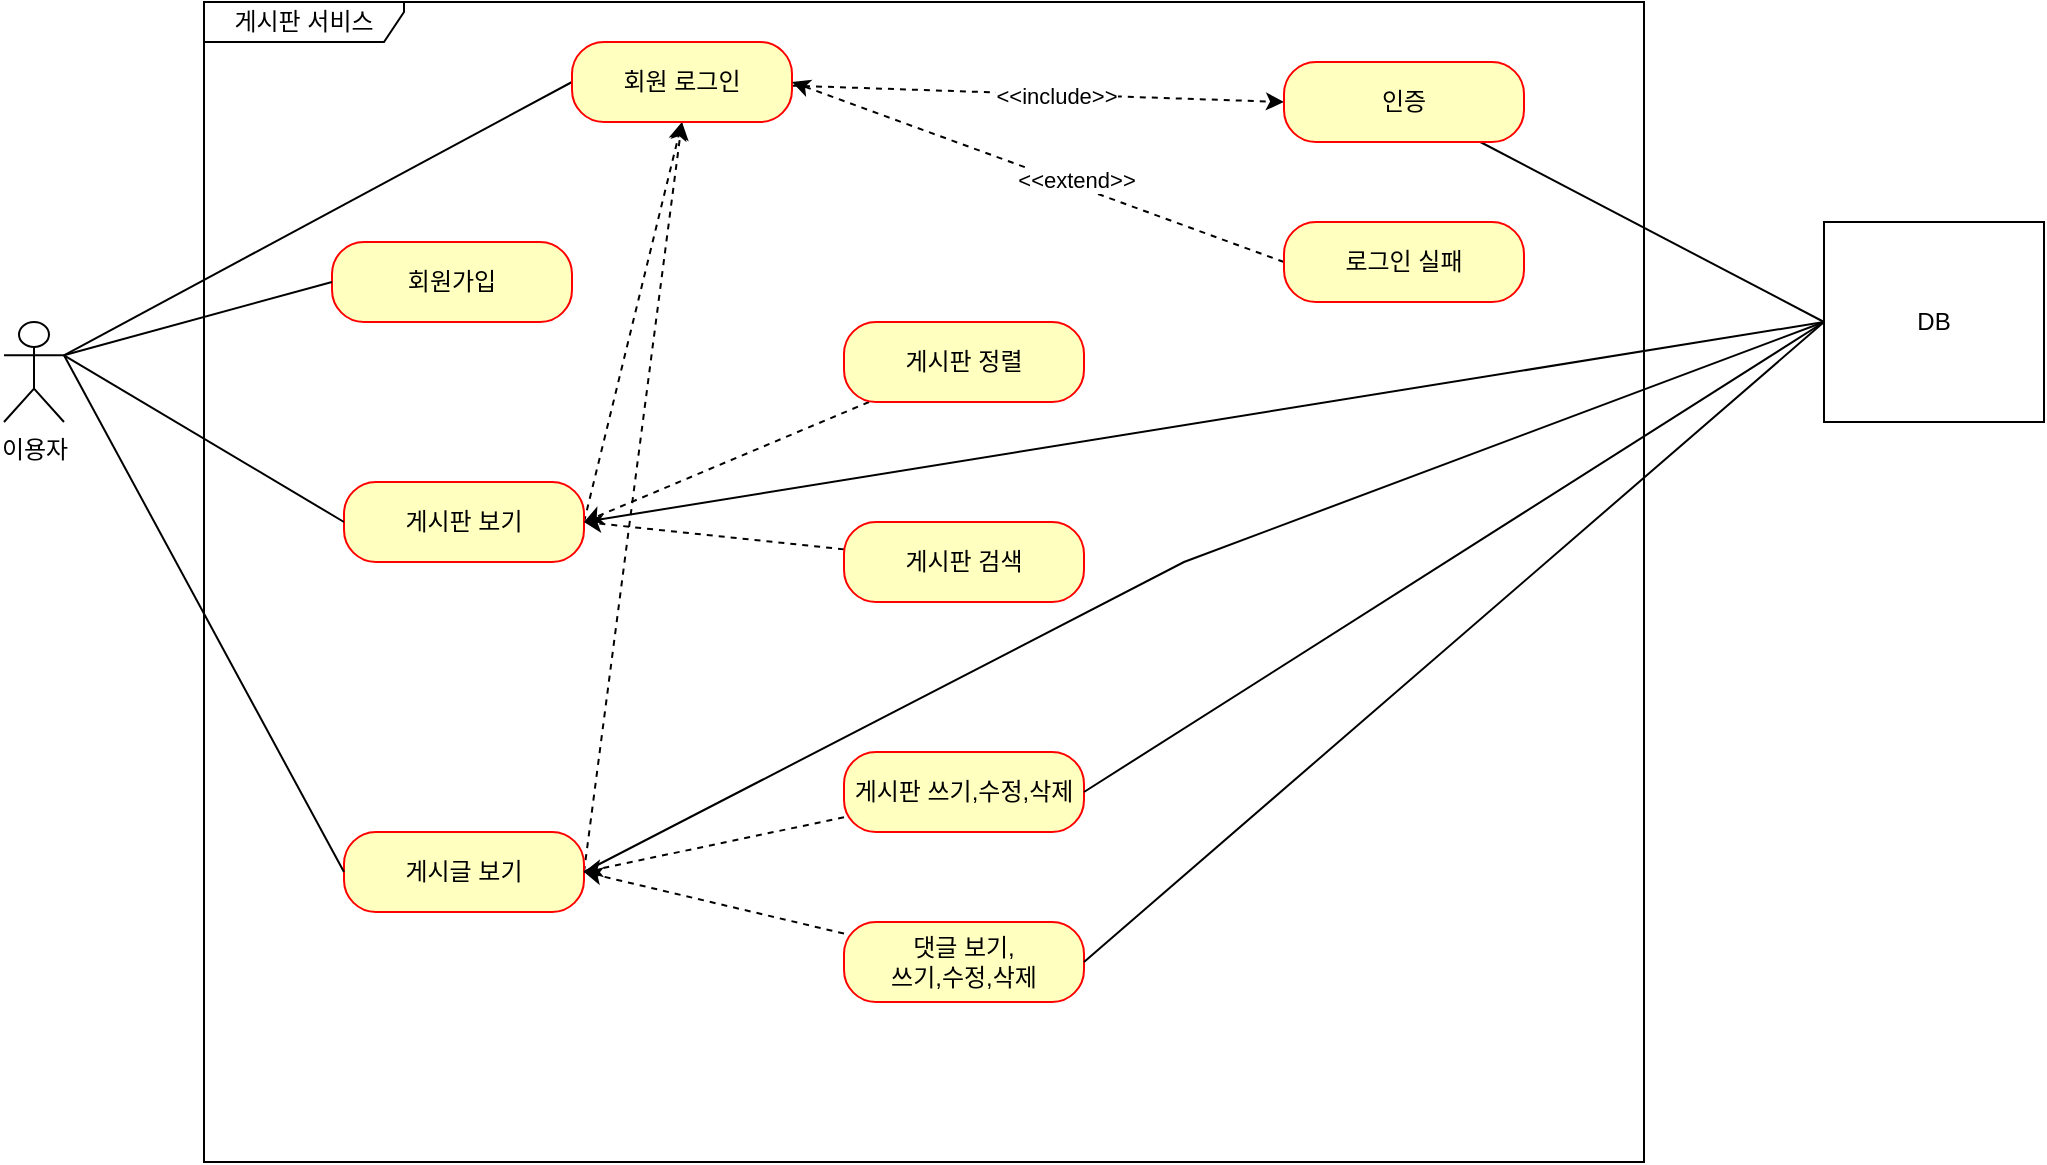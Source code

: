 <mxfile version="21.8.2" type="github">
  <diagram name="페이지-1" id="45mpU2kmXm_RGpdO_gHq">
    <mxGraphModel dx="1562" dy="822" grid="1" gridSize="10" guides="1" tooltips="1" connect="1" arrows="1" fold="1" page="1" pageScale="1" pageWidth="827" pageHeight="1169" math="0" shadow="0">
      <root>
        <mxCell id="0" />
        <mxCell id="1" parent="0" />
        <mxCell id="y7ukxuoFECmgWZ-8l-pM-1" value="이용자" style="shape=umlActor;verticalLabelPosition=bottom;verticalAlign=top;html=1;outlineConnect=0;" vertex="1" parent="1">
          <mxGeometry x="20" y="310" width="30" height="50" as="geometry" />
        </mxCell>
        <mxCell id="y7ukxuoFECmgWZ-8l-pM-3" value="게시판 서비스" style="shape=umlFrame;whiteSpace=wrap;html=1;pointerEvents=0;width=100;height=20;" vertex="1" parent="1">
          <mxGeometry x="120" y="150" width="720" height="580" as="geometry" />
        </mxCell>
        <mxCell id="y7ukxuoFECmgWZ-8l-pM-28" style="rounded=0;orthogonalLoop=1;jettySize=auto;html=1;entryX=0.5;entryY=1;entryDx=0;entryDy=0;dashed=1;exitX=1;exitY=0.5;exitDx=0;exitDy=0;" edge="1" parent="1" source="y7ukxuoFECmgWZ-8l-pM-4" target="y7ukxuoFECmgWZ-8l-pM-9">
          <mxGeometry relative="1" as="geometry" />
        </mxCell>
        <mxCell id="y7ukxuoFECmgWZ-8l-pM-38" style="rounded=0;orthogonalLoop=1;jettySize=auto;html=1;entryX=0;entryY=0.5;entryDx=0;entryDy=0;exitX=1;exitY=0.5;exitDx=0;exitDy=0;endArrow=none;endFill=0;" edge="1" parent="1" source="y7ukxuoFECmgWZ-8l-pM-4" target="y7ukxuoFECmgWZ-8l-pM-36">
          <mxGeometry relative="1" as="geometry" />
        </mxCell>
        <mxCell id="y7ukxuoFECmgWZ-8l-pM-4" value="게시판 보기" style="rounded=1;whiteSpace=wrap;html=1;arcSize=40;fontColor=#000000;fillColor=#ffffc0;strokeColor=#ff0000;" vertex="1" parent="1">
          <mxGeometry x="190" y="390" width="120" height="40" as="geometry" />
        </mxCell>
        <mxCell id="y7ukxuoFECmgWZ-8l-pM-6" value="회원가입" style="rounded=1;whiteSpace=wrap;html=1;arcSize=40;fontColor=#000000;fillColor=#ffffc0;strokeColor=#ff0000;" vertex="1" parent="1">
          <mxGeometry x="184" y="270" width="120" height="40" as="geometry" />
        </mxCell>
        <mxCell id="y7ukxuoFECmgWZ-8l-pM-29" style="rounded=0;orthogonalLoop=1;jettySize=auto;html=1;entryX=0.5;entryY=1;entryDx=0;entryDy=0;dashed=1;exitX=1;exitY=0.5;exitDx=0;exitDy=0;" edge="1" parent="1" source="y7ukxuoFECmgWZ-8l-pM-8" target="y7ukxuoFECmgWZ-8l-pM-9">
          <mxGeometry relative="1" as="geometry" />
        </mxCell>
        <mxCell id="y7ukxuoFECmgWZ-8l-pM-8" value="게시글 보기" style="rounded=1;whiteSpace=wrap;html=1;arcSize=40;fontColor=#000000;fillColor=#ffffc0;strokeColor=#ff0000;" vertex="1" parent="1">
          <mxGeometry x="190" y="565" width="120" height="40" as="geometry" />
        </mxCell>
        <mxCell id="y7ukxuoFECmgWZ-8l-pM-19" style="rounded=0;orthogonalLoop=1;jettySize=auto;html=1;endArrow=none;endFill=0;entryX=1;entryY=0.333;entryDx=0;entryDy=0;entryPerimeter=0;exitX=0;exitY=0.5;exitDx=0;exitDy=0;" edge="1" parent="1" source="y7ukxuoFECmgWZ-8l-pM-9" target="y7ukxuoFECmgWZ-8l-pM-1">
          <mxGeometry relative="1" as="geometry">
            <mxPoint x="50" y="330" as="targetPoint" />
          </mxGeometry>
        </mxCell>
        <mxCell id="y7ukxuoFECmgWZ-8l-pM-22" style="rounded=0;orthogonalLoop=1;jettySize=auto;html=1;dashed=1;entryX=0;entryY=0.5;entryDx=0;entryDy=0;" edge="1" parent="1" source="y7ukxuoFECmgWZ-8l-pM-9" target="y7ukxuoFECmgWZ-8l-pM-10">
          <mxGeometry relative="1" as="geometry">
            <mxPoint x="430" y="200" as="targetPoint" />
          </mxGeometry>
        </mxCell>
        <mxCell id="y7ukxuoFECmgWZ-8l-pM-24" value="&amp;lt;&amp;lt;include&amp;gt;&amp;gt;" style="edgeLabel;html=1;align=center;verticalAlign=middle;resizable=0;points=[];" vertex="1" connectable="0" parent="y7ukxuoFECmgWZ-8l-pM-22">
          <mxGeometry x="0.163" relative="1" as="geometry">
            <mxPoint x="-11" as="offset" />
          </mxGeometry>
        </mxCell>
        <mxCell id="y7ukxuoFECmgWZ-8l-pM-9" value="회원 로그인" style="rounded=1;whiteSpace=wrap;html=1;arcSize=40;fontColor=#000000;fillColor=#ffffc0;strokeColor=#ff0000;" vertex="1" parent="1">
          <mxGeometry x="304" y="170" width="110" height="40" as="geometry" />
        </mxCell>
        <mxCell id="y7ukxuoFECmgWZ-8l-pM-37" style="rounded=0;orthogonalLoop=1;jettySize=auto;html=1;entryX=0;entryY=0.5;entryDx=0;entryDy=0;endArrow=none;endFill=0;" edge="1" parent="1" source="y7ukxuoFECmgWZ-8l-pM-10" target="y7ukxuoFECmgWZ-8l-pM-36">
          <mxGeometry relative="1" as="geometry" />
        </mxCell>
        <mxCell id="y7ukxuoFECmgWZ-8l-pM-10" value="인증" style="rounded=1;whiteSpace=wrap;html=1;arcSize=40;fontColor=#000000;fillColor=#ffffc0;strokeColor=#ff0000;" vertex="1" parent="1">
          <mxGeometry x="660" y="180" width="120" height="40" as="geometry" />
        </mxCell>
        <mxCell id="y7ukxuoFECmgWZ-8l-pM-26" style="rounded=0;orthogonalLoop=1;jettySize=auto;html=1;entryX=1;entryY=0.5;entryDx=0;entryDy=0;dashed=1;exitX=0;exitY=0.5;exitDx=0;exitDy=0;" edge="1" parent="1" source="y7ukxuoFECmgWZ-8l-pM-11" target="y7ukxuoFECmgWZ-8l-pM-9">
          <mxGeometry relative="1" as="geometry" />
        </mxCell>
        <mxCell id="y7ukxuoFECmgWZ-8l-pM-27" value="&amp;lt;&amp;lt;extend&amp;gt;&amp;gt;" style="edgeLabel;html=1;align=center;verticalAlign=middle;resizable=0;points=[];" vertex="1" connectable="0" parent="y7ukxuoFECmgWZ-8l-pM-26">
          <mxGeometry x="-0.144" y="-3" relative="1" as="geometry">
            <mxPoint as="offset" />
          </mxGeometry>
        </mxCell>
        <mxCell id="y7ukxuoFECmgWZ-8l-pM-11" value="로그인 실패" style="rounded=1;whiteSpace=wrap;html=1;arcSize=40;fontColor=#000000;fillColor=#ffffc0;strokeColor=#ff0000;" vertex="1" parent="1">
          <mxGeometry x="660" y="260" width="120" height="40" as="geometry" />
        </mxCell>
        <mxCell id="y7ukxuoFECmgWZ-8l-pM-30" style="rounded=0;orthogonalLoop=1;jettySize=auto;html=1;entryX=1;entryY=0.5;entryDx=0;entryDy=0;dashed=1;" edge="1" parent="1" source="y7ukxuoFECmgWZ-8l-pM-12" target="y7ukxuoFECmgWZ-8l-pM-4">
          <mxGeometry relative="1" as="geometry" />
        </mxCell>
        <mxCell id="y7ukxuoFECmgWZ-8l-pM-12" value="게시판 정렬" style="rounded=1;whiteSpace=wrap;html=1;arcSize=40;fontColor=#000000;fillColor=#ffffc0;strokeColor=#ff0000;" vertex="1" parent="1">
          <mxGeometry x="440" y="310" width="120" height="40" as="geometry" />
        </mxCell>
        <mxCell id="y7ukxuoFECmgWZ-8l-pM-31" style="rounded=0;orthogonalLoop=1;jettySize=auto;html=1;entryX=1;entryY=0.5;entryDx=0;entryDy=0;dashed=1;" edge="1" parent="1" source="y7ukxuoFECmgWZ-8l-pM-13" target="y7ukxuoFECmgWZ-8l-pM-4">
          <mxGeometry relative="1" as="geometry" />
        </mxCell>
        <mxCell id="y7ukxuoFECmgWZ-8l-pM-13" value="게시판 검색" style="rounded=1;whiteSpace=wrap;html=1;arcSize=40;fontColor=#000000;fillColor=#ffffc0;strokeColor=#ff0000;" vertex="1" parent="1">
          <mxGeometry x="440" y="410" width="120" height="40" as="geometry" />
        </mxCell>
        <mxCell id="y7ukxuoFECmgWZ-8l-pM-32" style="rounded=0;orthogonalLoop=1;jettySize=auto;html=1;entryX=1;entryY=0.5;entryDx=0;entryDy=0;dashed=1;" edge="1" parent="1" source="y7ukxuoFECmgWZ-8l-pM-14" target="y7ukxuoFECmgWZ-8l-pM-8">
          <mxGeometry relative="1" as="geometry" />
        </mxCell>
        <mxCell id="y7ukxuoFECmgWZ-8l-pM-14" value="게시판 쓰기,수정,삭제" style="rounded=1;whiteSpace=wrap;html=1;arcSize=40;fontColor=#000000;fillColor=#ffffc0;strokeColor=#ff0000;" vertex="1" parent="1">
          <mxGeometry x="440" y="525" width="120" height="40" as="geometry" />
        </mxCell>
        <mxCell id="y7ukxuoFECmgWZ-8l-pM-33" style="rounded=0;orthogonalLoop=1;jettySize=auto;html=1;entryX=1;entryY=0.5;entryDx=0;entryDy=0;dashed=1;" edge="1" parent="1" source="y7ukxuoFECmgWZ-8l-pM-15" target="y7ukxuoFECmgWZ-8l-pM-8">
          <mxGeometry relative="1" as="geometry" />
        </mxCell>
        <mxCell id="y7ukxuoFECmgWZ-8l-pM-15" value="댓글 보기,&lt;br&gt;쓰기,수정,삭제" style="rounded=1;whiteSpace=wrap;html=1;arcSize=40;fontColor=#000000;fillColor=#ffffc0;strokeColor=#ff0000;" vertex="1" parent="1">
          <mxGeometry x="440" y="610" width="120" height="40" as="geometry" />
        </mxCell>
        <mxCell id="y7ukxuoFECmgWZ-8l-pM-18" style="rounded=0;orthogonalLoop=1;jettySize=auto;html=1;exitX=0;exitY=0.5;exitDx=0;exitDy=0;entryX=1;entryY=0.333;entryDx=0;entryDy=0;entryPerimeter=0;endArrow=none;endFill=0;" edge="1" parent="1" source="y7ukxuoFECmgWZ-8l-pM-6" target="y7ukxuoFECmgWZ-8l-pM-1">
          <mxGeometry relative="1" as="geometry" />
        </mxCell>
        <mxCell id="y7ukxuoFECmgWZ-8l-pM-20" style="rounded=0;orthogonalLoop=1;jettySize=auto;html=1;entryX=1;entryY=0.333;entryDx=0;entryDy=0;entryPerimeter=0;endArrow=none;endFill=0;exitX=0;exitY=0.5;exitDx=0;exitDy=0;" edge="1" parent="1" source="y7ukxuoFECmgWZ-8l-pM-4" target="y7ukxuoFECmgWZ-8l-pM-1">
          <mxGeometry relative="1" as="geometry" />
        </mxCell>
        <mxCell id="y7ukxuoFECmgWZ-8l-pM-21" style="rounded=0;orthogonalLoop=1;jettySize=auto;html=1;entryX=1;entryY=0.333;entryDx=0;entryDy=0;entryPerimeter=0;endArrow=none;endFill=0;exitX=0;exitY=0.5;exitDx=0;exitDy=0;" edge="1" parent="1" source="y7ukxuoFECmgWZ-8l-pM-8" target="y7ukxuoFECmgWZ-8l-pM-1">
          <mxGeometry relative="1" as="geometry" />
        </mxCell>
        <mxCell id="y7ukxuoFECmgWZ-8l-pM-39" style="rounded=0;orthogonalLoop=1;jettySize=auto;html=1;entryX=1;entryY=0.5;entryDx=0;entryDy=0;endArrow=none;endFill=0;exitX=0;exitY=0.5;exitDx=0;exitDy=0;" edge="1" parent="1" source="y7ukxuoFECmgWZ-8l-pM-36" target="y7ukxuoFECmgWZ-8l-pM-8">
          <mxGeometry relative="1" as="geometry">
            <mxPoint x="930" y="328" as="sourcePoint" />
            <Array as="points">
              <mxPoint x="610" y="430" />
            </Array>
          </mxGeometry>
        </mxCell>
        <mxCell id="y7ukxuoFECmgWZ-8l-pM-40" style="rounded=0;orthogonalLoop=1;jettySize=auto;html=1;entryX=1;entryY=0.5;entryDx=0;entryDy=0;endArrow=none;endFill=0;exitX=0;exitY=0.5;exitDx=0;exitDy=0;" edge="1" parent="1" source="y7ukxuoFECmgWZ-8l-pM-36" target="y7ukxuoFECmgWZ-8l-pM-14">
          <mxGeometry relative="1" as="geometry" />
        </mxCell>
        <mxCell id="y7ukxuoFECmgWZ-8l-pM-41" style="rounded=0;orthogonalLoop=1;jettySize=auto;html=1;entryX=1;entryY=0.5;entryDx=0;entryDy=0;endArrow=none;endFill=0;exitX=0;exitY=0.5;exitDx=0;exitDy=0;" edge="1" parent="1" source="y7ukxuoFECmgWZ-8l-pM-36" target="y7ukxuoFECmgWZ-8l-pM-15">
          <mxGeometry relative="1" as="geometry" />
        </mxCell>
        <mxCell id="y7ukxuoFECmgWZ-8l-pM-36" value="DB" style="rounded=0;whiteSpace=wrap;html=1;" vertex="1" parent="1">
          <mxGeometry x="930" y="260" width="110" height="100" as="geometry" />
        </mxCell>
      </root>
    </mxGraphModel>
  </diagram>
</mxfile>
